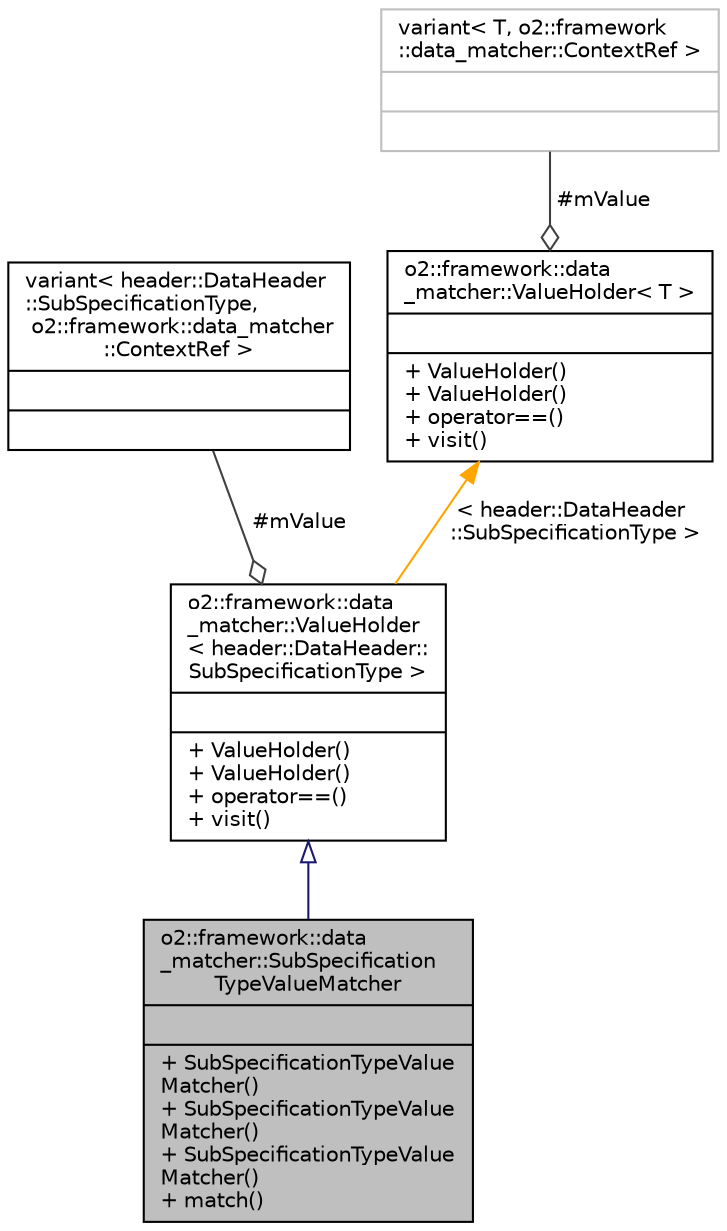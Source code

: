 digraph "o2::framework::data_matcher::SubSpecificationTypeValueMatcher"
{
 // INTERACTIVE_SVG=YES
  bgcolor="transparent";
  edge [fontname="Helvetica",fontsize="10",labelfontname="Helvetica",labelfontsize="10"];
  node [fontname="Helvetica",fontsize="10",shape=record];
  Node3 [label="{o2::framework::data\l_matcher::SubSpecification\lTypeValueMatcher\n||+ SubSpecificationTypeValue\lMatcher()\l+ SubSpecificationTypeValue\lMatcher()\l+ SubSpecificationTypeValue\lMatcher()\l+ match()\l}",height=0.2,width=0.4,color="black", fillcolor="grey75", style="filled", fontcolor="black"];
  Node4 -> Node3 [dir="back",color="midnightblue",fontsize="10",style="solid",arrowtail="onormal",fontname="Helvetica"];
  Node4 [label="{o2::framework::data\l_matcher::ValueHolder\l\< header::DataHeader::\lSubSpecificationType \>\n||+ ValueHolder()\l+ ValueHolder()\l+ operator==()\l+ visit()\l}",height=0.2,width=0.4,color="black",URL="$dc/d72/classo2_1_1framework_1_1data__matcher_1_1ValueHolder.html"];
  Node5 -> Node4 [color="grey25",fontsize="10",style="solid",label=" #mValue" ,arrowhead="odiamond",fontname="Helvetica"];
  Node5 [label="{variant\< header::DataHeader\l::SubSpecificationType,\l o2::framework::data_matcher\l::ContextRef \>\n||}",height=0.2,width=0.4,color="black",URL="$db/da8/classstd_1_1variant_3_01header_1_1DataHeader_1_1SubSpecificationType_00_01o2_1_1framework_1_1data__matcher_1_1ContextRef_01_4.html"];
  Node6 -> Node4 [dir="back",color="orange",fontsize="10",style="solid",label=" \< header::DataHeader\l::SubSpecificationType \>" ,fontname="Helvetica"];
  Node6 [label="{o2::framework::data\l_matcher::ValueHolder\< T \>\n||+ ValueHolder()\l+ ValueHolder()\l+ operator==()\l+ visit()\l}",height=0.2,width=0.4,color="black",URL="$dc/d72/classo2_1_1framework_1_1data__matcher_1_1ValueHolder.html"];
  Node7 -> Node6 [color="grey25",fontsize="10",style="solid",label=" #mValue" ,arrowhead="odiamond",fontname="Helvetica"];
  Node7 [label="{variant\< T, o2::framework\l::data_matcher::ContextRef \>\n||}",height=0.2,width=0.4,color="grey75"];
}
